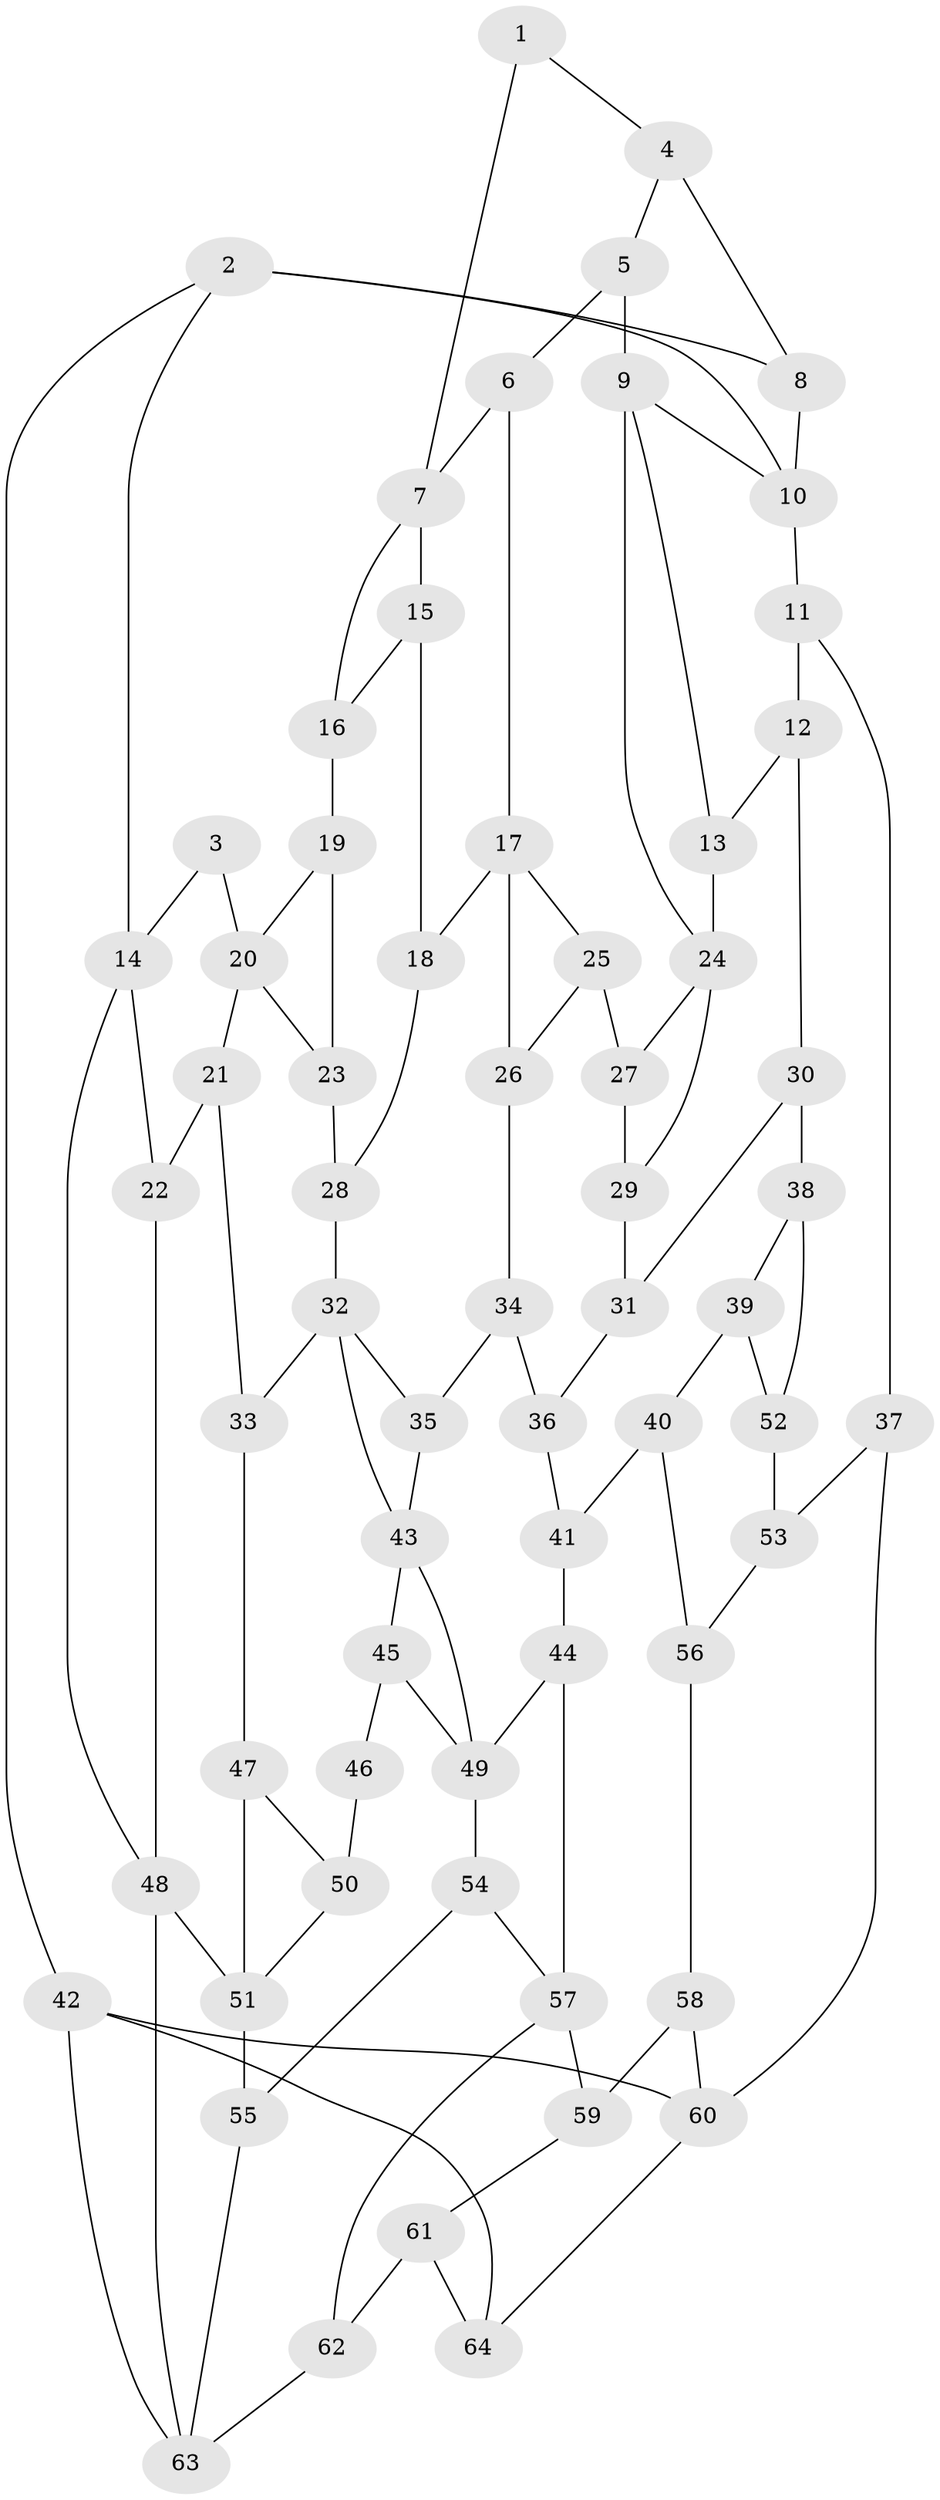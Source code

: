 // original degree distribution, {3: 0.02197802197802198, 4: 0.23076923076923078, 5: 0.5494505494505495, 6: 0.1978021978021978}
// Generated by graph-tools (version 1.1) at 2025/38/03/04/25 23:38:22]
// undirected, 64 vertices, 103 edges
graph export_dot {
  node [color=gray90,style=filled];
  1;
  2;
  3;
  4;
  5;
  6;
  7;
  8;
  9;
  10;
  11;
  12;
  13;
  14;
  15;
  16;
  17;
  18;
  19;
  20;
  21;
  22;
  23;
  24;
  25;
  26;
  27;
  28;
  29;
  30;
  31;
  32;
  33;
  34;
  35;
  36;
  37;
  38;
  39;
  40;
  41;
  42;
  43;
  44;
  45;
  46;
  47;
  48;
  49;
  50;
  51;
  52;
  53;
  54;
  55;
  56;
  57;
  58;
  59;
  60;
  61;
  62;
  63;
  64;
  1 -- 4 [weight=1.0];
  1 -- 7 [weight=1.0];
  2 -- 8 [weight=1.0];
  2 -- 10 [weight=1.0];
  2 -- 14 [weight=1.0];
  2 -- 42 [weight=1.0];
  3 -- 14 [weight=2.0];
  3 -- 20 [weight=1.0];
  4 -- 5 [weight=1.0];
  4 -- 8 [weight=2.0];
  5 -- 6 [weight=1.0];
  5 -- 9 [weight=1.0];
  6 -- 7 [weight=1.0];
  6 -- 17 [weight=1.0];
  7 -- 15 [weight=1.0];
  7 -- 16 [weight=1.0];
  8 -- 10 [weight=1.0];
  9 -- 10 [weight=1.0];
  9 -- 13 [weight=1.0];
  9 -- 24 [weight=1.0];
  10 -- 11 [weight=1.0];
  11 -- 12 [weight=1.0];
  11 -- 37 [weight=1.0];
  12 -- 13 [weight=1.0];
  12 -- 30 [weight=1.0];
  13 -- 24 [weight=1.0];
  14 -- 22 [weight=1.0];
  14 -- 48 [weight=1.0];
  15 -- 16 [weight=1.0];
  15 -- 18 [weight=1.0];
  16 -- 19 [weight=2.0];
  17 -- 18 [weight=1.0];
  17 -- 25 [weight=1.0];
  17 -- 26 [weight=1.0];
  18 -- 28 [weight=1.0];
  19 -- 20 [weight=1.0];
  19 -- 23 [weight=1.0];
  20 -- 21 [weight=1.0];
  20 -- 23 [weight=1.0];
  21 -- 22 [weight=1.0];
  21 -- 33 [weight=1.0];
  22 -- 48 [weight=1.0];
  23 -- 28 [weight=1.0];
  24 -- 27 [weight=1.0];
  24 -- 29 [weight=1.0];
  25 -- 26 [weight=1.0];
  25 -- 27 [weight=2.0];
  26 -- 34 [weight=1.0];
  27 -- 29 [weight=1.0];
  28 -- 32 [weight=1.0];
  29 -- 31 [weight=1.0];
  30 -- 31 [weight=1.0];
  30 -- 38 [weight=2.0];
  31 -- 36 [weight=1.0];
  32 -- 33 [weight=1.0];
  32 -- 35 [weight=1.0];
  32 -- 43 [weight=1.0];
  33 -- 47 [weight=1.0];
  34 -- 35 [weight=1.0];
  34 -- 36 [weight=1.0];
  35 -- 43 [weight=1.0];
  36 -- 41 [weight=1.0];
  37 -- 53 [weight=1.0];
  37 -- 60 [weight=1.0];
  38 -- 39 [weight=1.0];
  38 -- 52 [weight=1.0];
  39 -- 40 [weight=1.0];
  39 -- 52 [weight=1.0];
  40 -- 41 [weight=1.0];
  40 -- 56 [weight=1.0];
  41 -- 44 [weight=1.0];
  42 -- 60 [weight=1.0];
  42 -- 63 [weight=1.0];
  42 -- 64 [weight=1.0];
  43 -- 45 [weight=1.0];
  43 -- 49 [weight=1.0];
  44 -- 49 [weight=1.0];
  44 -- 57 [weight=1.0];
  45 -- 46 [weight=1.0];
  45 -- 49 [weight=1.0];
  46 -- 50 [weight=2.0];
  47 -- 50 [weight=1.0];
  47 -- 51 [weight=1.0];
  48 -- 51 [weight=1.0];
  48 -- 63 [weight=1.0];
  49 -- 54 [weight=1.0];
  50 -- 51 [weight=1.0];
  51 -- 55 [weight=1.0];
  52 -- 53 [weight=2.0];
  53 -- 56 [weight=1.0];
  54 -- 55 [weight=1.0];
  54 -- 57 [weight=1.0];
  55 -- 63 [weight=1.0];
  56 -- 58 [weight=1.0];
  57 -- 59 [weight=1.0];
  57 -- 62 [weight=1.0];
  58 -- 59 [weight=1.0];
  58 -- 60 [weight=1.0];
  59 -- 61 [weight=1.0];
  60 -- 64 [weight=1.0];
  61 -- 62 [weight=1.0];
  61 -- 64 [weight=2.0];
  62 -- 63 [weight=1.0];
}

